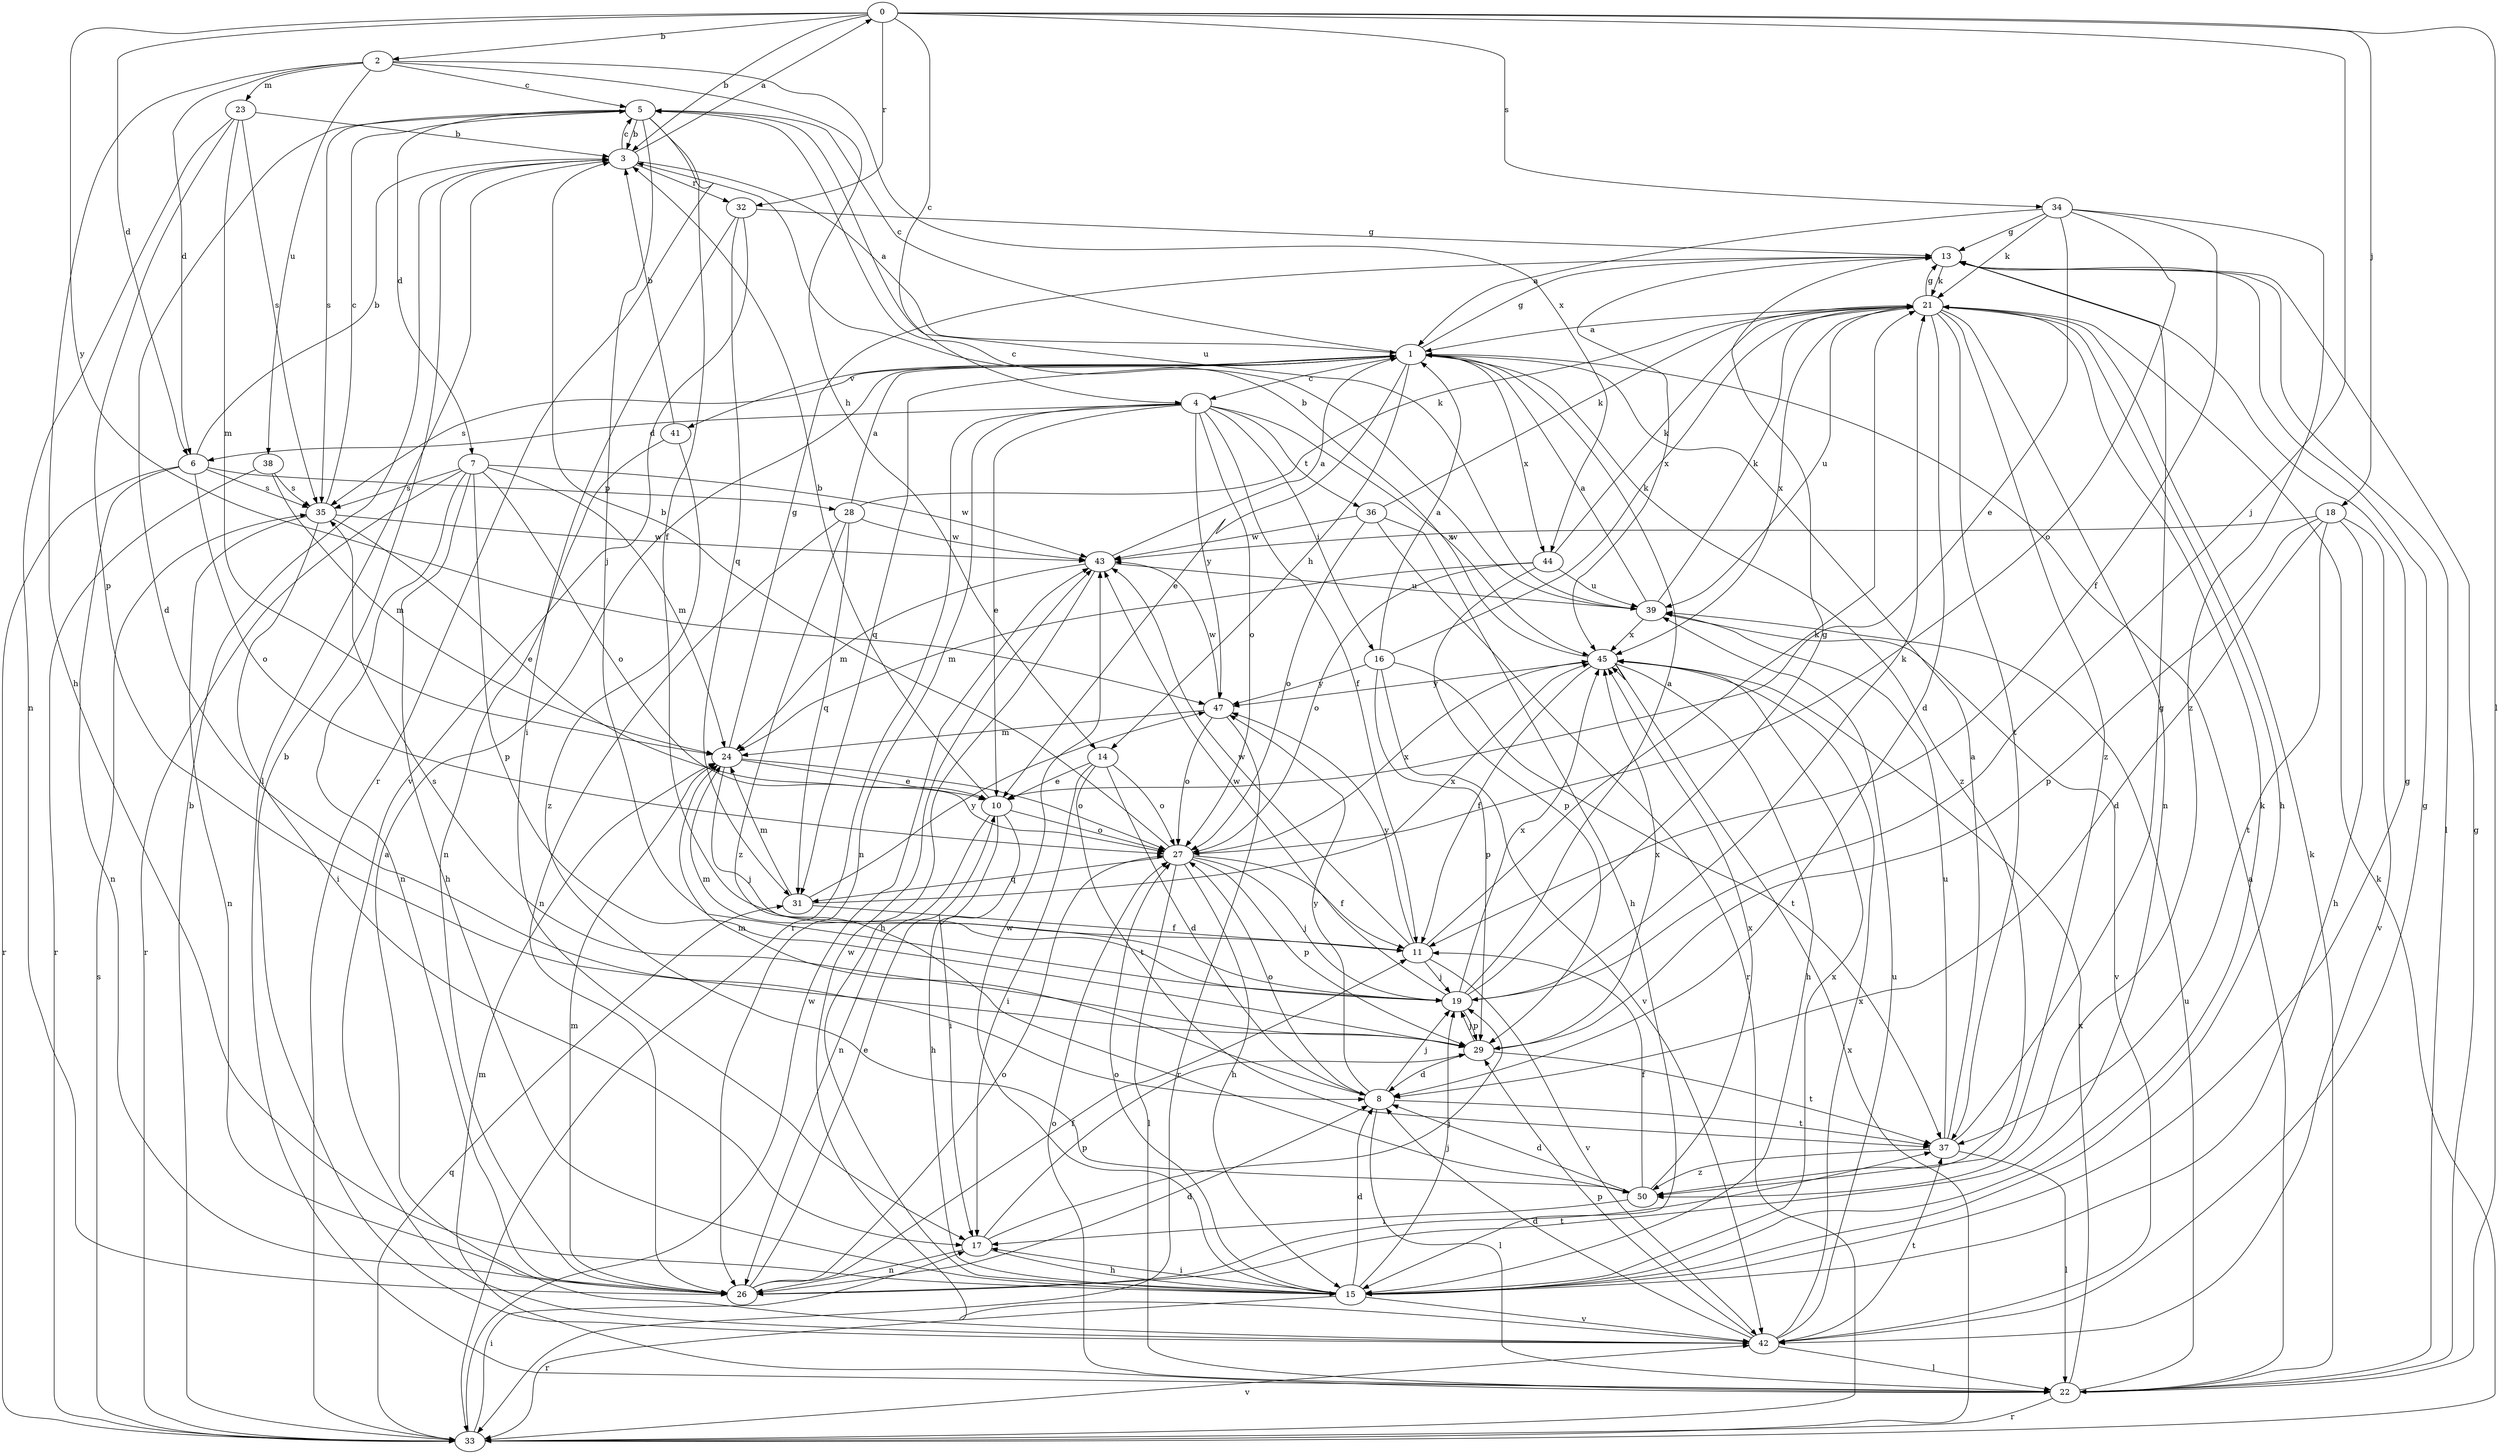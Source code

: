 strict digraph  {
0;
1;
2;
3;
4;
5;
6;
7;
8;
10;
11;
13;
14;
15;
16;
17;
18;
19;
21;
22;
23;
24;
26;
27;
28;
29;
31;
32;
33;
34;
35;
36;
37;
38;
39;
41;
42;
43;
44;
45;
47;
50;
0 -> 2  [label=b];
0 -> 3  [label=b];
0 -> 4  [label=c];
0 -> 6  [label=d];
0 -> 18  [label=j];
0 -> 19  [label=j];
0 -> 22  [label=l];
0 -> 32  [label=r];
0 -> 34  [label=s];
0 -> 47  [label=y];
1 -> 4  [label=c];
1 -> 5  [label=c];
1 -> 10  [label=e];
1 -> 13  [label=g];
1 -> 14  [label=h];
1 -> 31  [label=q];
1 -> 35  [label=s];
1 -> 41  [label=v];
1 -> 44  [label=x];
1 -> 50  [label=z];
2 -> 5  [label=c];
2 -> 6  [label=d];
2 -> 14  [label=h];
2 -> 15  [label=h];
2 -> 23  [label=m];
2 -> 38  [label=u];
2 -> 44  [label=x];
3 -> 0  [label=a];
3 -> 1  [label=a];
3 -> 5  [label=c];
3 -> 22  [label=l];
3 -> 32  [label=r];
4 -> 6  [label=d];
4 -> 10  [label=e];
4 -> 11  [label=f];
4 -> 16  [label=i];
4 -> 26  [label=n];
4 -> 27  [label=o];
4 -> 33  [label=r];
4 -> 36  [label=t];
4 -> 45  [label=x];
4 -> 47  [label=y];
5 -> 3  [label=b];
5 -> 7  [label=d];
5 -> 8  [label=d];
5 -> 11  [label=f];
5 -> 19  [label=j];
5 -> 33  [label=r];
5 -> 35  [label=s];
5 -> 39  [label=u];
6 -> 3  [label=b];
6 -> 26  [label=n];
6 -> 27  [label=o];
6 -> 28  [label=p];
6 -> 33  [label=r];
6 -> 35  [label=s];
7 -> 15  [label=h];
7 -> 24  [label=m];
7 -> 26  [label=n];
7 -> 27  [label=o];
7 -> 29  [label=p];
7 -> 33  [label=r];
7 -> 35  [label=s];
7 -> 43  [label=w];
8 -> 19  [label=j];
8 -> 22  [label=l];
8 -> 24  [label=m];
8 -> 27  [label=o];
8 -> 37  [label=t];
8 -> 47  [label=y];
10 -> 3  [label=b];
10 -> 15  [label=h];
10 -> 17  [label=i];
10 -> 26  [label=n];
10 -> 27  [label=o];
11 -> 19  [label=j];
11 -> 21  [label=k];
11 -> 42  [label=v];
11 -> 43  [label=w];
11 -> 47  [label=y];
13 -> 21  [label=k];
13 -> 22  [label=l];
13 -> 45  [label=x];
14 -> 8  [label=d];
14 -> 10  [label=e];
14 -> 17  [label=i];
14 -> 27  [label=o];
14 -> 37  [label=t];
15 -> 8  [label=d];
15 -> 13  [label=g];
15 -> 17  [label=i];
15 -> 19  [label=j];
15 -> 21  [label=k];
15 -> 27  [label=o];
15 -> 33  [label=r];
15 -> 42  [label=v];
15 -> 43  [label=w];
15 -> 45  [label=x];
16 -> 1  [label=a];
16 -> 21  [label=k];
16 -> 29  [label=p];
16 -> 37  [label=t];
16 -> 42  [label=v];
16 -> 47  [label=y];
17 -> 15  [label=h];
17 -> 19  [label=j];
17 -> 26  [label=n];
17 -> 29  [label=p];
18 -> 8  [label=d];
18 -> 15  [label=h];
18 -> 29  [label=p];
18 -> 37  [label=t];
18 -> 42  [label=v];
18 -> 43  [label=w];
19 -> 1  [label=a];
19 -> 13  [label=g];
19 -> 21  [label=k];
19 -> 24  [label=m];
19 -> 29  [label=p];
19 -> 43  [label=w];
19 -> 45  [label=x];
21 -> 1  [label=a];
21 -> 8  [label=d];
21 -> 13  [label=g];
21 -> 15  [label=h];
21 -> 26  [label=n];
21 -> 37  [label=t];
21 -> 39  [label=u];
21 -> 45  [label=x];
21 -> 50  [label=z];
22 -> 1  [label=a];
22 -> 13  [label=g];
22 -> 21  [label=k];
22 -> 24  [label=m];
22 -> 27  [label=o];
22 -> 33  [label=r];
22 -> 39  [label=u];
22 -> 45  [label=x];
23 -> 3  [label=b];
23 -> 24  [label=m];
23 -> 26  [label=n];
23 -> 29  [label=p];
23 -> 35  [label=s];
24 -> 10  [label=e];
24 -> 13  [label=g];
24 -> 19  [label=j];
24 -> 27  [label=o];
26 -> 8  [label=d];
26 -> 10  [label=e];
26 -> 11  [label=f];
26 -> 24  [label=m];
26 -> 27  [label=o];
26 -> 37  [label=t];
27 -> 3  [label=b];
27 -> 11  [label=f];
27 -> 15  [label=h];
27 -> 19  [label=j];
27 -> 22  [label=l];
27 -> 29  [label=p];
27 -> 31  [label=q];
27 -> 45  [label=x];
28 -> 1  [label=a];
28 -> 21  [label=k];
28 -> 26  [label=n];
28 -> 31  [label=q];
28 -> 43  [label=w];
28 -> 50  [label=z];
29 -> 8  [label=d];
29 -> 19  [label=j];
29 -> 35  [label=s];
29 -> 37  [label=t];
29 -> 45  [label=x];
31 -> 11  [label=f];
31 -> 24  [label=m];
31 -> 45  [label=x];
31 -> 47  [label=y];
32 -> 13  [label=g];
32 -> 17  [label=i];
32 -> 31  [label=q];
32 -> 42  [label=v];
33 -> 3  [label=b];
33 -> 17  [label=i];
33 -> 21  [label=k];
33 -> 31  [label=q];
33 -> 35  [label=s];
33 -> 42  [label=v];
33 -> 43  [label=w];
33 -> 45  [label=x];
34 -> 1  [label=a];
34 -> 10  [label=e];
34 -> 11  [label=f];
34 -> 13  [label=g];
34 -> 21  [label=k];
34 -> 27  [label=o];
34 -> 50  [label=z];
35 -> 5  [label=c];
35 -> 10  [label=e];
35 -> 17  [label=i];
35 -> 26  [label=n];
35 -> 43  [label=w];
36 -> 15  [label=h];
36 -> 21  [label=k];
36 -> 27  [label=o];
36 -> 33  [label=r];
36 -> 43  [label=w];
37 -> 1  [label=a];
37 -> 13  [label=g];
37 -> 22  [label=l];
37 -> 39  [label=u];
37 -> 50  [label=z];
38 -> 24  [label=m];
38 -> 33  [label=r];
38 -> 35  [label=s];
39 -> 1  [label=a];
39 -> 5  [label=c];
39 -> 21  [label=k];
39 -> 42  [label=v];
39 -> 45  [label=x];
41 -> 3  [label=b];
41 -> 26  [label=n];
41 -> 50  [label=z];
42 -> 1  [label=a];
42 -> 3  [label=b];
42 -> 8  [label=d];
42 -> 13  [label=g];
42 -> 22  [label=l];
42 -> 29  [label=p];
42 -> 37  [label=t];
42 -> 39  [label=u];
42 -> 43  [label=w];
42 -> 45  [label=x];
43 -> 1  [label=a];
43 -> 15  [label=h];
43 -> 24  [label=m];
43 -> 39  [label=u];
44 -> 21  [label=k];
44 -> 24  [label=m];
44 -> 27  [label=o];
44 -> 29  [label=p];
44 -> 39  [label=u];
45 -> 3  [label=b];
45 -> 11  [label=f];
45 -> 15  [label=h];
45 -> 47  [label=y];
47 -> 24  [label=m];
47 -> 27  [label=o];
47 -> 33  [label=r];
47 -> 43  [label=w];
50 -> 8  [label=d];
50 -> 11  [label=f];
50 -> 17  [label=i];
50 -> 45  [label=x];
}
